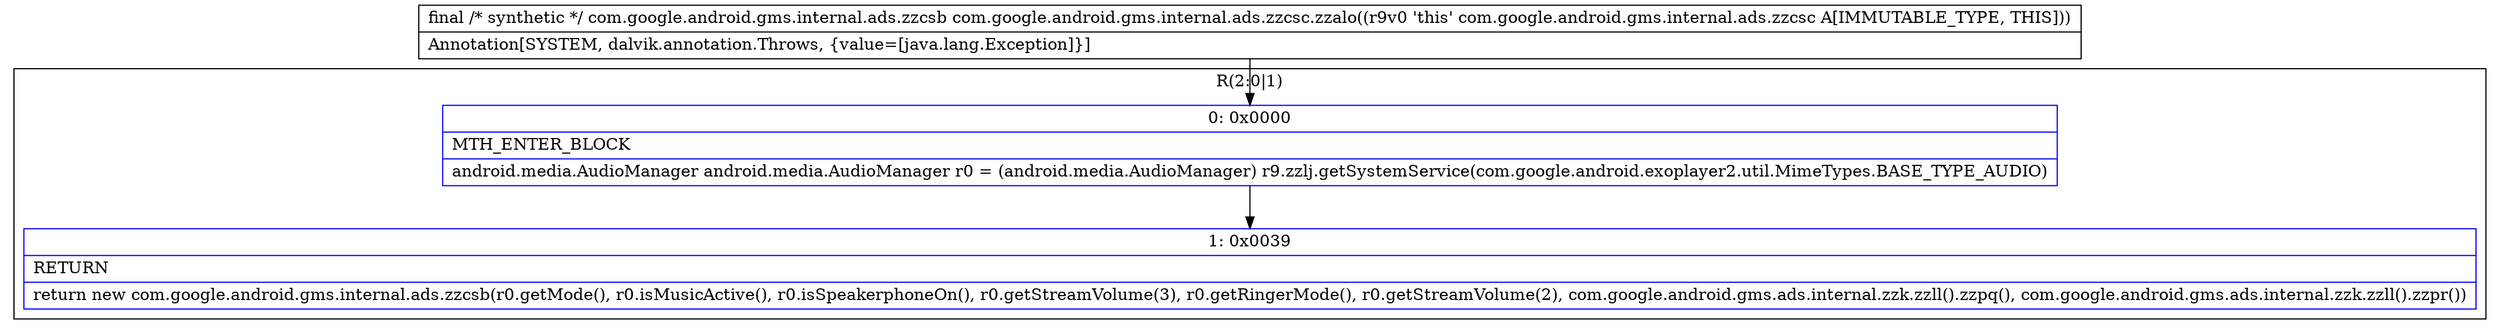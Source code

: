 digraph "CFG forcom.google.android.gms.internal.ads.zzcsc.zzalo()Lcom\/google\/android\/gms\/internal\/ads\/zzcsb;" {
subgraph cluster_Region_135338405 {
label = "R(2:0|1)";
node [shape=record,color=blue];
Node_0 [shape=record,label="{0\:\ 0x0000|MTH_ENTER_BLOCK\l|android.media.AudioManager android.media.AudioManager r0 = (android.media.AudioManager) r9.zzlj.getSystemService(com.google.android.exoplayer2.util.MimeTypes.BASE_TYPE_AUDIO)\l}"];
Node_1 [shape=record,label="{1\:\ 0x0039|RETURN\l|return new com.google.android.gms.internal.ads.zzcsb(r0.getMode(), r0.isMusicActive(), r0.isSpeakerphoneOn(), r0.getStreamVolume(3), r0.getRingerMode(), r0.getStreamVolume(2), com.google.android.gms.ads.internal.zzk.zzll().zzpq(), com.google.android.gms.ads.internal.zzk.zzll().zzpr())\l}"];
}
MethodNode[shape=record,label="{final \/* synthetic *\/ com.google.android.gms.internal.ads.zzcsb com.google.android.gms.internal.ads.zzcsc.zzalo((r9v0 'this' com.google.android.gms.internal.ads.zzcsc A[IMMUTABLE_TYPE, THIS]))  | Annotation[SYSTEM, dalvik.annotation.Throws, \{value=[java.lang.Exception]\}]\l}"];
MethodNode -> Node_0;
Node_0 -> Node_1;
}

